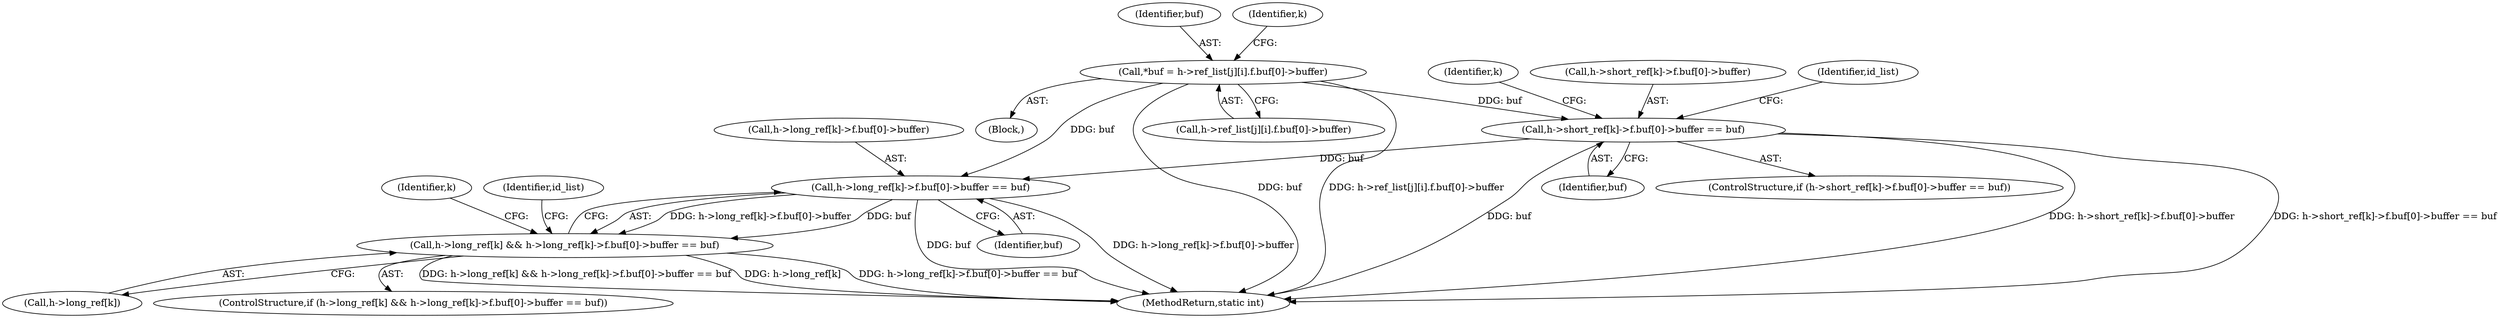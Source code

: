digraph "0_FFmpeg_29ffeef5e73b8f41ff3a3f2242d356759c66f91f@array" {
"1003127" [label="(Call,h->long_ref[k]->f.buf[0]->buffer == buf)"];
"1003087" [label="(Call,h->short_ref[k]->f.buf[0]->buffer == buf)"];
"1003058" [label="(Call,*buf = h->ref_list[j][i].f.buf[0]->buffer)"];
"1003121" [label="(Call,h->long_ref[k] && h->long_ref[k]->f.buf[0]->buffer == buf)"];
"1003088" [label="(Call,h->short_ref[k]->f.buf[0]->buffer)"];
"1003128" [label="(Call,h->long_ref[k]->f.buf[0]->buffer)"];
"1003055" [label="(Block,)"];
"1003120" [label="(ControlStructure,if (h->long_ref[k] && h->long_ref[k]->f.buf[0]->buffer == buf))"];
"1003087" [label="(Call,h->short_ref[k]->f.buf[0]->buffer == buf)"];
"1003119" [label="(Identifier,k)"];
"1003101" [label="(Identifier,buf)"];
"1003426" [label="(MethodReturn,static int)"];
"1003105" [label="(Identifier,id_list)"];
"1003085" [label="(Identifier,k)"];
"1003060" [label="(Call,h->ref_list[j][i].f.buf[0]->buffer)"];
"1003145" [label="(Identifier,id_list)"];
"1003122" [label="(Call,h->long_ref[k])"];
"1003127" [label="(Call,h->long_ref[k]->f.buf[0]->buffer == buf)"];
"1003121" [label="(Call,h->long_ref[k] && h->long_ref[k]->f.buf[0]->buffer == buf)"];
"1003086" [label="(ControlStructure,if (h->short_ref[k]->f.buf[0]->buffer == buf))"];
"1003059" [label="(Identifier,buf)"];
"1003058" [label="(Call,*buf = h->ref_list[j][i].f.buf[0]->buffer)"];
"1003141" [label="(Identifier,buf)"];
"1003077" [label="(Identifier,k)"];
"1003127" -> "1003121"  [label="AST: "];
"1003127" -> "1003141"  [label="CFG: "];
"1003128" -> "1003127"  [label="AST: "];
"1003141" -> "1003127"  [label="AST: "];
"1003121" -> "1003127"  [label="CFG: "];
"1003127" -> "1003426"  [label="DDG: buf"];
"1003127" -> "1003426"  [label="DDG: h->long_ref[k]->f.buf[0]->buffer"];
"1003127" -> "1003121"  [label="DDG: h->long_ref[k]->f.buf[0]->buffer"];
"1003127" -> "1003121"  [label="DDG: buf"];
"1003087" -> "1003127"  [label="DDG: buf"];
"1003058" -> "1003127"  [label="DDG: buf"];
"1003087" -> "1003086"  [label="AST: "];
"1003087" -> "1003101"  [label="CFG: "];
"1003088" -> "1003087"  [label="AST: "];
"1003101" -> "1003087"  [label="AST: "];
"1003105" -> "1003087"  [label="CFG: "];
"1003085" -> "1003087"  [label="CFG: "];
"1003087" -> "1003426"  [label="DDG: h->short_ref[k]->f.buf[0]->buffer == buf"];
"1003087" -> "1003426"  [label="DDG: buf"];
"1003087" -> "1003426"  [label="DDG: h->short_ref[k]->f.buf[0]->buffer"];
"1003058" -> "1003087"  [label="DDG: buf"];
"1003058" -> "1003055"  [label="AST: "];
"1003058" -> "1003060"  [label="CFG: "];
"1003059" -> "1003058"  [label="AST: "];
"1003060" -> "1003058"  [label="AST: "];
"1003077" -> "1003058"  [label="CFG: "];
"1003058" -> "1003426"  [label="DDG: h->ref_list[j][i].f.buf[0]->buffer"];
"1003058" -> "1003426"  [label="DDG: buf"];
"1003121" -> "1003120"  [label="AST: "];
"1003121" -> "1003122"  [label="CFG: "];
"1003122" -> "1003121"  [label="AST: "];
"1003145" -> "1003121"  [label="CFG: "];
"1003119" -> "1003121"  [label="CFG: "];
"1003121" -> "1003426"  [label="DDG: h->long_ref[k]->f.buf[0]->buffer == buf"];
"1003121" -> "1003426"  [label="DDG: h->long_ref[k] && h->long_ref[k]->f.buf[0]->buffer == buf"];
"1003121" -> "1003426"  [label="DDG: h->long_ref[k]"];
}
